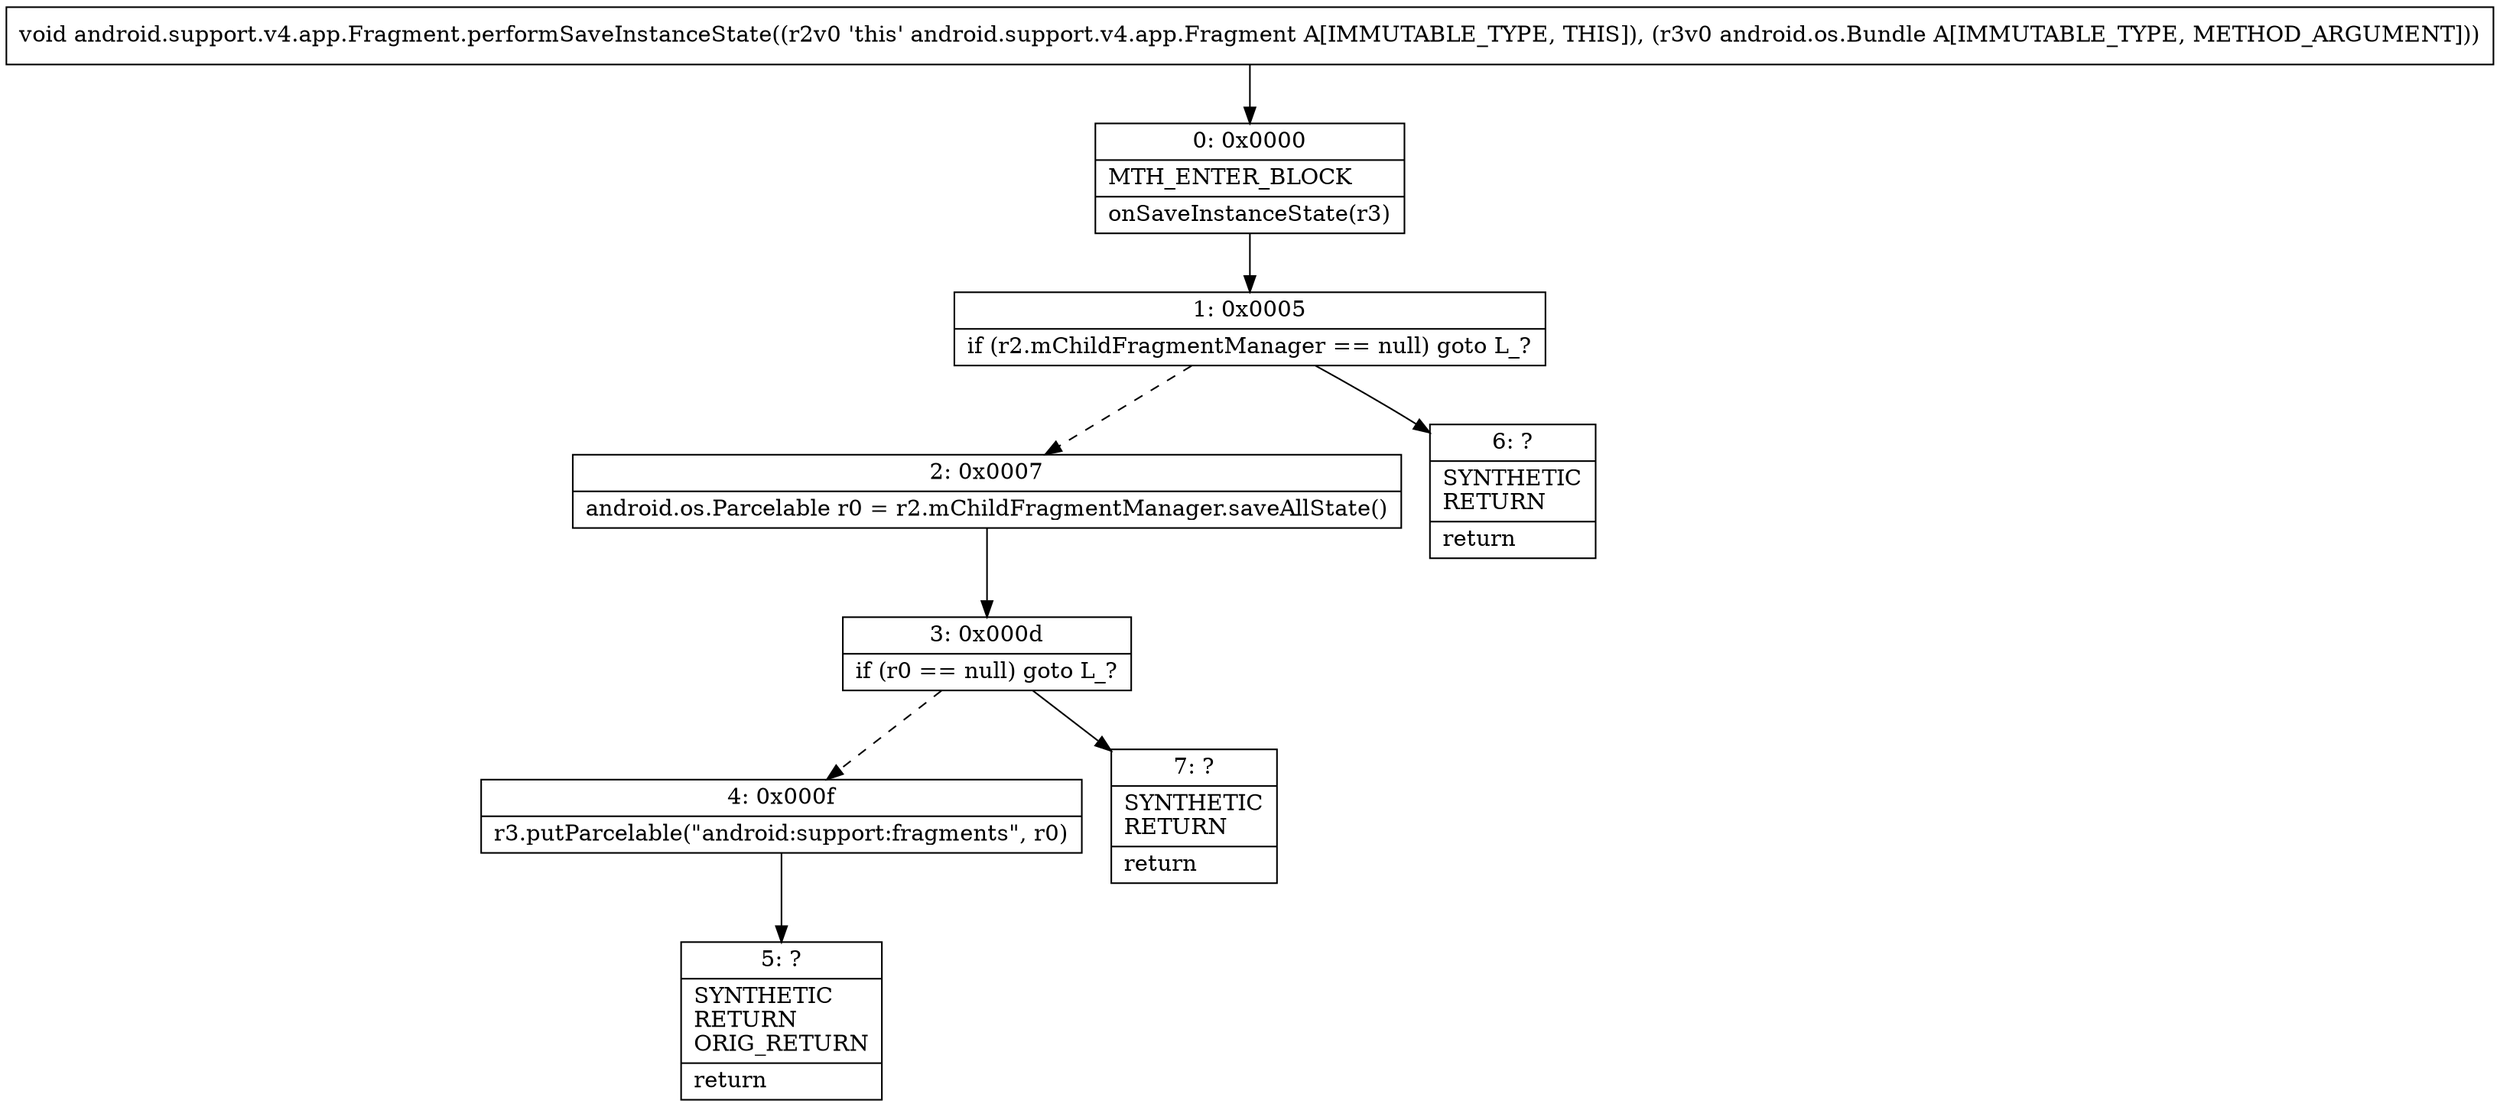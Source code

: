 digraph "CFG forandroid.support.v4.app.Fragment.performSaveInstanceState(Landroid\/os\/Bundle;)V" {
Node_0 [shape=record,label="{0\:\ 0x0000|MTH_ENTER_BLOCK\l|onSaveInstanceState(r3)\l}"];
Node_1 [shape=record,label="{1\:\ 0x0005|if (r2.mChildFragmentManager == null) goto L_?\l}"];
Node_2 [shape=record,label="{2\:\ 0x0007|android.os.Parcelable r0 = r2.mChildFragmentManager.saveAllState()\l}"];
Node_3 [shape=record,label="{3\:\ 0x000d|if (r0 == null) goto L_?\l}"];
Node_4 [shape=record,label="{4\:\ 0x000f|r3.putParcelable(\"android:support:fragments\", r0)\l}"];
Node_5 [shape=record,label="{5\:\ ?|SYNTHETIC\lRETURN\lORIG_RETURN\l|return\l}"];
Node_6 [shape=record,label="{6\:\ ?|SYNTHETIC\lRETURN\l|return\l}"];
Node_7 [shape=record,label="{7\:\ ?|SYNTHETIC\lRETURN\l|return\l}"];
MethodNode[shape=record,label="{void android.support.v4.app.Fragment.performSaveInstanceState((r2v0 'this' android.support.v4.app.Fragment A[IMMUTABLE_TYPE, THIS]), (r3v0 android.os.Bundle A[IMMUTABLE_TYPE, METHOD_ARGUMENT])) }"];
MethodNode -> Node_0;
Node_0 -> Node_1;
Node_1 -> Node_2[style=dashed];
Node_1 -> Node_6;
Node_2 -> Node_3;
Node_3 -> Node_4[style=dashed];
Node_3 -> Node_7;
Node_4 -> Node_5;
}

